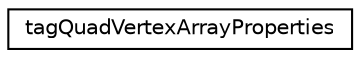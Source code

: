 digraph "Graphical Class Hierarchy"
{
 // LATEX_PDF_SIZE
  edge [fontname="Helvetica",fontsize="10",labelfontname="Helvetica",labelfontsize="10"];
  node [fontname="Helvetica",fontsize="10",shape=record];
  rankdir="LR";
  Node0 [label="tagQuadVertexArrayProperties",height=0.2,width=0.4,color="black", fillcolor="white", style="filled",URL="$structtag_quad_vertex_array_properties.html",tooltip="Defines a set of properties used to allocate a vertex array for accessing quad data...."];
}
